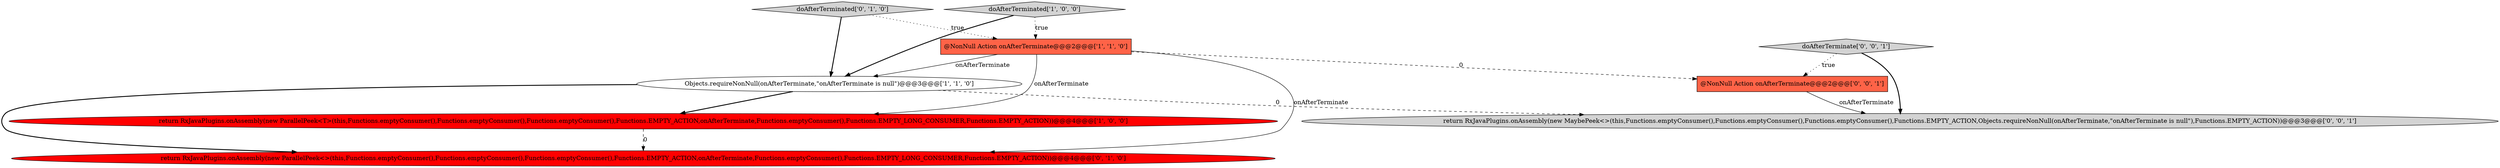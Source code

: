digraph {
3 [style = filled, label = "@NonNull Action onAfterTerminate@@@2@@@['1', '1', '0']", fillcolor = tomato, shape = box image = "AAA0AAABBB1BBB"];
8 [style = filled, label = "doAfterTerminate['0', '0', '1']", fillcolor = lightgray, shape = diamond image = "AAA0AAABBB3BBB"];
5 [style = filled, label = "return RxJavaPlugins.onAssembly(new ParallelPeek<>(this,Functions.emptyConsumer(),Functions.emptyConsumer(),Functions.emptyConsumer(),Functions.EMPTY_ACTION,onAfterTerminate,Functions.emptyConsumer(),Functions.EMPTY_LONG_CONSUMER,Functions.EMPTY_ACTION))@@@4@@@['0', '1', '0']", fillcolor = red, shape = ellipse image = "AAA1AAABBB2BBB"];
4 [style = filled, label = "doAfterTerminated['0', '1', '0']", fillcolor = lightgray, shape = diamond image = "AAA0AAABBB2BBB"];
0 [style = filled, label = "return RxJavaPlugins.onAssembly(new ParallelPeek<T>(this,Functions.emptyConsumer(),Functions.emptyConsumer(),Functions.emptyConsumer(),Functions.EMPTY_ACTION,onAfterTerminate,Functions.emptyConsumer(),Functions.EMPTY_LONG_CONSUMER,Functions.EMPTY_ACTION))@@@4@@@['1', '0', '0']", fillcolor = red, shape = ellipse image = "AAA1AAABBB1BBB"];
1 [style = filled, label = "Objects.requireNonNull(onAfterTerminate,\"onAfterTerminate is null\")@@@3@@@['1', '1', '0']", fillcolor = white, shape = ellipse image = "AAA0AAABBB1BBB"];
6 [style = filled, label = "@NonNull Action onAfterTerminate@@@2@@@['0', '0', '1']", fillcolor = tomato, shape = box image = "AAA0AAABBB3BBB"];
2 [style = filled, label = "doAfterTerminated['1', '0', '0']", fillcolor = lightgray, shape = diamond image = "AAA0AAABBB1BBB"];
7 [style = filled, label = "return RxJavaPlugins.onAssembly(new MaybePeek<>(this,Functions.emptyConsumer(),Functions.emptyConsumer(),Functions.emptyConsumer(),Functions.EMPTY_ACTION,Objects.requireNonNull(onAfterTerminate,\"onAfterTerminate is null\"),Functions.EMPTY_ACTION))@@@3@@@['0', '0', '1']", fillcolor = lightgray, shape = ellipse image = "AAA0AAABBB3BBB"];
1->5 [style = bold, label=""];
2->3 [style = dotted, label="true"];
3->1 [style = solid, label="onAfterTerminate"];
4->1 [style = bold, label=""];
3->6 [style = dashed, label="0"];
3->5 [style = solid, label="onAfterTerminate"];
1->0 [style = bold, label=""];
4->3 [style = dotted, label="true"];
8->6 [style = dotted, label="true"];
1->7 [style = dashed, label="0"];
0->5 [style = dashed, label="0"];
3->0 [style = solid, label="onAfterTerminate"];
2->1 [style = bold, label=""];
8->7 [style = bold, label=""];
6->7 [style = solid, label="onAfterTerminate"];
}

